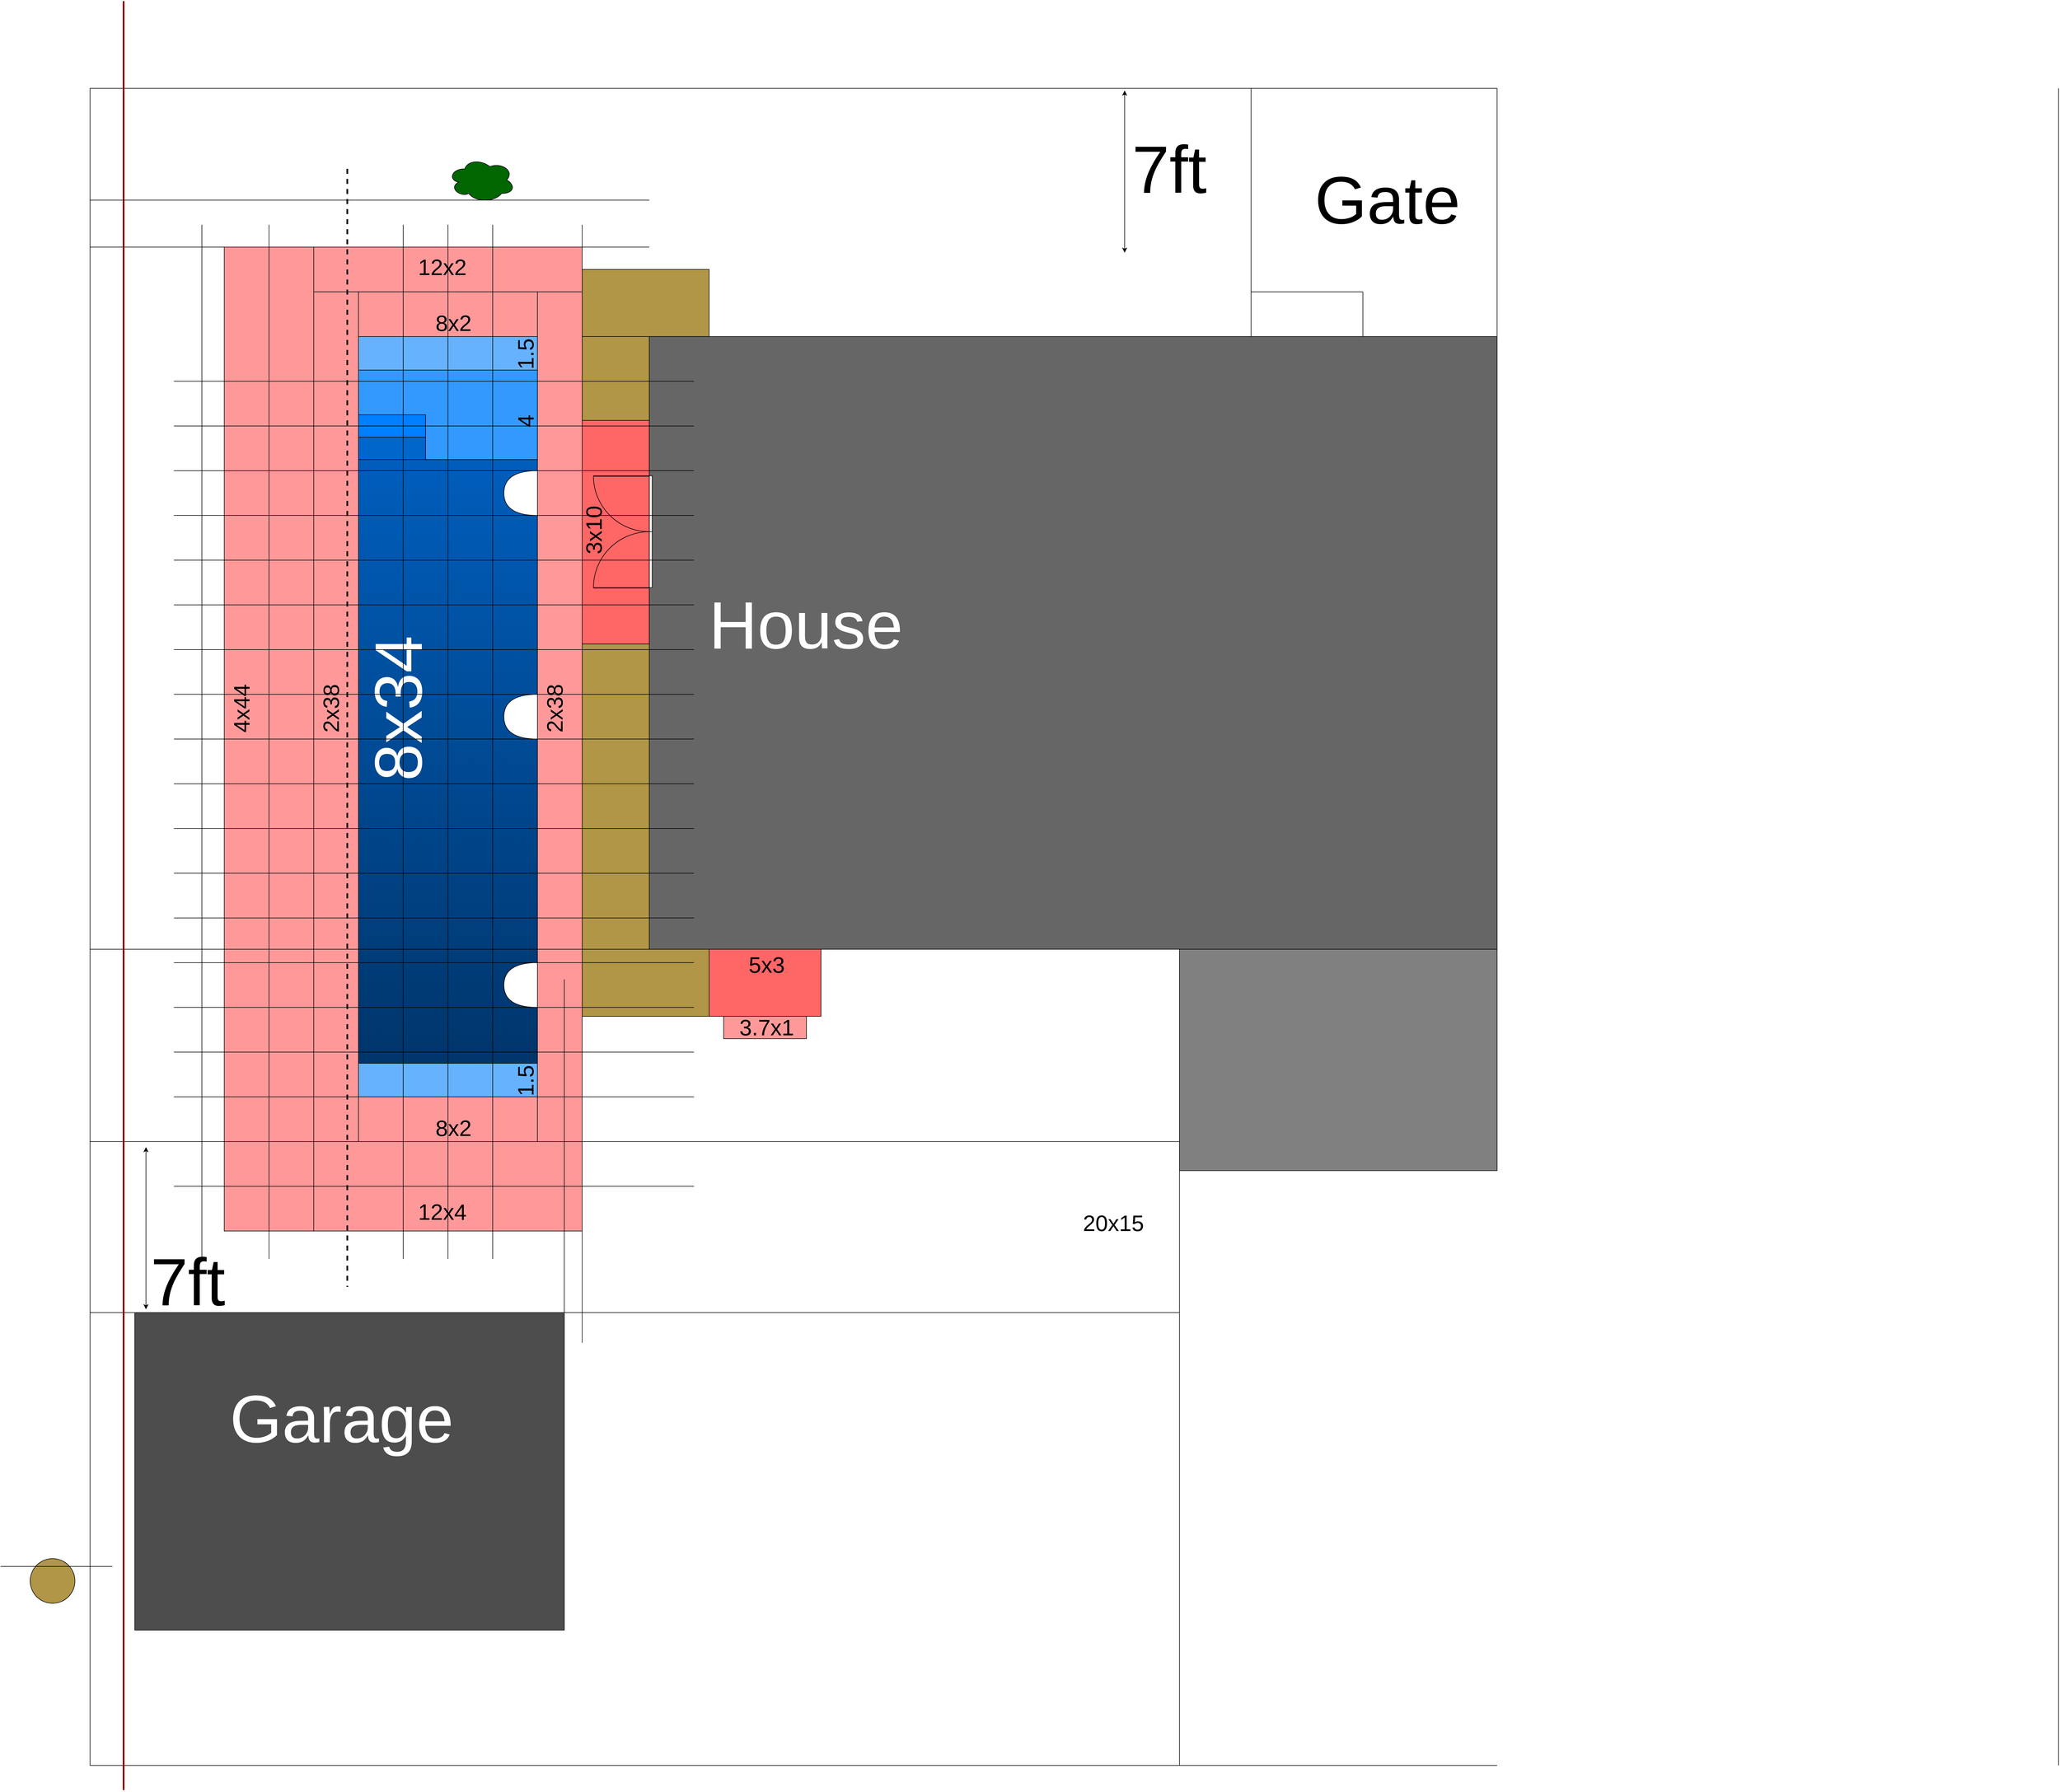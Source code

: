 <mxfile version="15.7.0" type="github">
  <diagram id="ZEOOtgSiwhDXwcd7VbD-" name="Page-1">
    <mxGraphModel dx="3436" dy="2532" grid="1" gridSize="10" guides="1" tooltips="1" connect="1" arrows="1" fold="1" page="1" pageScale="1" pageWidth="850" pageHeight="1100" math="0" shadow="0">
      <root>
        <mxCell id="0" />
        <mxCell id="1" parent="0" />
        <mxCell id="HOh41fOIi3qlhfb8S8Bu-2" value="" style="rounded=0;whiteSpace=wrap;html=1;fillColor=#FF9999;strokeColor=default;fontColor=default;" parent="1" vertex="1">
          <mxGeometry x="-600" y="-80" width="80" height="1520" as="geometry" />
        </mxCell>
        <mxCell id="3uGpFqOtfmb4v_ocQHqn-84" value="" style="rounded=0;whiteSpace=wrap;html=1;fontSize=40;fontColor=#000000;fillColor=#FF9999;gradientColor=none;gradientDirection=north;strokeColor=default;" parent="1" vertex="1">
          <mxGeometry x="-600" y="-160" width="480" height="80" as="geometry" />
        </mxCell>
        <mxCell id="3uGpFqOtfmb4v_ocQHqn-88" value="" style="rounded=0;whiteSpace=wrap;html=1;fontSize=40;fontColor=#000000;fillColor=#FF9999;gradientColor=none;gradientDirection=north;strokeColor=default;" parent="1" vertex="1">
          <mxGeometry x="-600" y="1440" width="480" height="160" as="geometry" />
        </mxCell>
        <mxCell id="3uGpFqOtfmb4v_ocQHqn-46" value="" style="rounded=0;whiteSpace=wrap;html=1;fillColor=#FF6666;gradientColor=none;gradientDirection=north;" parent="1" vertex="1">
          <mxGeometry x="-256" y="23" width="256" height="640" as="geometry" />
        </mxCell>
        <mxCell id="3uGpFqOtfmb4v_ocQHqn-29" value="" style="rounded=0;whiteSpace=wrap;html=1;fillColor=#FF9999;strokeColor=default;fontColor=default;" parent="1" vertex="1">
          <mxGeometry x="-200" y="-80" width="80" height="1520" as="geometry" />
        </mxCell>
        <mxCell id="3uGpFqOtfmb4v_ocQHqn-55" value="" style="rounded=0;whiteSpace=wrap;html=1;fontSize=120;fillColor=#FF9999;gradientColor=none;gradientDirection=north;strokeColor=default;fontColor=default;" parent="1" vertex="1">
          <mxGeometry x="-760" y="-160" width="160" height="1760" as="geometry" />
        </mxCell>
        <mxCell id="3uGpFqOtfmb4v_ocQHqn-30" value="" style="rounded=0;whiteSpace=wrap;html=1;fillColor=#808080;" parent="1" vertex="1">
          <mxGeometry x="948" y="1096" width="568" height="396" as="geometry" />
        </mxCell>
        <mxCell id="VVwiRAqZByVtcaLR8sdH-14" value="" style="rounded=0;whiteSpace=wrap;html=1;fillColor=#003366;gradientDirection=north;gradientColor=#0066CC;" parent="1" vertex="1">
          <mxGeometry x="-520" width="320" height="1360" as="geometry" />
        </mxCell>
        <mxCell id="3uGpFqOtfmb4v_ocQHqn-22" value="" style="rounded=0;whiteSpace=wrap;html=1;fillColor=#666666;" parent="1" vertex="1">
          <mxGeometry width="1516" height="1096" as="geometry" />
        </mxCell>
        <mxCell id="VVwiRAqZByVtcaLR8sdH-1" value="" style="endArrow=none;html=1;startArrow=none;" parent="1" source="3uGpFqOtfmb4v_ocQHqn-91" edge="1">
          <mxGeometry width="50" height="50" relative="1" as="geometry">
            <mxPoint as="sourcePoint" />
            <mxPoint y="1096" as="targetPoint" />
          </mxGeometry>
        </mxCell>
        <mxCell id="VVwiRAqZByVtcaLR8sdH-2" value="" style="endArrow=none;html=1;" parent="1" edge="1">
          <mxGeometry width="50" height="50" relative="1" as="geometry">
            <mxPoint as="sourcePoint" />
            <mxPoint x="1516" as="targetPoint" />
          </mxGeometry>
        </mxCell>
        <mxCell id="VVwiRAqZByVtcaLR8sdH-3" value="" style="endArrow=none;html=1;" parent="1" edge="1">
          <mxGeometry width="50" height="50" relative="1" as="geometry">
            <mxPoint x="1516" as="sourcePoint" />
            <mxPoint x="1516" y="1492" as="targetPoint" />
          </mxGeometry>
        </mxCell>
        <mxCell id="VVwiRAqZByVtcaLR8sdH-4" value="" style="endArrow=none;html=1;" parent="1" edge="1">
          <mxGeometry width="50" height="50" relative="1" as="geometry">
            <mxPoint x="1516" y="1492" as="sourcePoint" />
            <mxPoint x="948" y="1492" as="targetPoint" />
          </mxGeometry>
        </mxCell>
        <mxCell id="VVwiRAqZByVtcaLR8sdH-5" value="" style="endArrow=none;html=1;" parent="1" edge="1">
          <mxGeometry width="50" height="50" relative="1" as="geometry">
            <mxPoint x="948" y="1492" as="sourcePoint" />
            <mxPoint x="948" y="1096" as="targetPoint" />
          </mxGeometry>
        </mxCell>
        <mxCell id="VVwiRAqZByVtcaLR8sdH-6" value="" style="endArrow=none;html=1;" parent="1" edge="1">
          <mxGeometry width="50" height="50" relative="1" as="geometry">
            <mxPoint y="1096" as="sourcePoint" />
            <mxPoint x="948" y="1096" as="targetPoint" />
          </mxGeometry>
        </mxCell>
        <mxCell id="VVwiRAqZByVtcaLR8sdH-16" value="" style="rounded=0;whiteSpace=wrap;html=1;fillColor=#3399FF;" parent="1" vertex="1">
          <mxGeometry x="-520" width="320" height="220" as="geometry" />
        </mxCell>
        <mxCell id="VVwiRAqZByVtcaLR8sdH-18" value="" style="rounded=0;whiteSpace=wrap;html=1;fillColor=#007FFF;" parent="1" vertex="1">
          <mxGeometry x="-520" y="140" width="120" height="40" as="geometry" />
        </mxCell>
        <mxCell id="VVwiRAqZByVtcaLR8sdH-19" value="" style="rounded=0;whiteSpace=wrap;html=1;fillColor=#0066CC;" parent="1" vertex="1">
          <mxGeometry x="-520" y="180" width="120" height="40" as="geometry" />
        </mxCell>
        <mxCell id="VVwiRAqZByVtcaLR8sdH-21" value="" style="rounded=0;whiteSpace=wrap;html=1;fillColor=#66B2FF;" parent="1" vertex="1">
          <mxGeometry x="-520" y="1300" width="320" height="60" as="geometry" />
        </mxCell>
        <mxCell id="3uGpFqOtfmb4v_ocQHqn-1" value="" style="endArrow=none;html=1;rounded=0;" parent="1" edge="1">
          <mxGeometry width="50" height="50" relative="1" as="geometry">
            <mxPoint x="1076" as="sourcePoint" />
            <mxPoint x="1076" y="-80" as="targetPoint" />
          </mxGeometry>
        </mxCell>
        <mxCell id="3uGpFqOtfmb4v_ocQHqn-2" value="" style="endArrow=none;html=1;rounded=0;" parent="1" edge="1">
          <mxGeometry width="50" height="50" relative="1" as="geometry">
            <mxPoint x="1076" y="-80" as="sourcePoint" />
            <mxPoint x="1276" y="-80" as="targetPoint" />
          </mxGeometry>
        </mxCell>
        <mxCell id="3uGpFqOtfmb4v_ocQHqn-3" value="" style="endArrow=none;html=1;rounded=0;" parent="1" edge="1">
          <mxGeometry width="50" height="50" relative="1" as="geometry">
            <mxPoint x="1276" y="-80" as="sourcePoint" />
            <mxPoint x="1276" as="targetPoint" />
          </mxGeometry>
        </mxCell>
        <mxCell id="3uGpFqOtfmb4v_ocQHqn-4" value="" style="endArrow=none;html=1;rounded=0;" parent="1" edge="1">
          <mxGeometry width="50" height="50" relative="1" as="geometry">
            <mxPoint x="1076" y="-80" as="sourcePoint" />
            <mxPoint x="1076" y="-444" as="targetPoint" />
          </mxGeometry>
        </mxCell>
        <mxCell id="3uGpFqOtfmb4v_ocQHqn-5" value="" style="endArrow=none;html=1;rounded=0;" parent="1" edge="1">
          <mxGeometry width="50" height="50" relative="1" as="geometry">
            <mxPoint x="-1000" y="-444" as="sourcePoint" />
            <mxPoint x="-1000" y="2556" as="targetPoint" />
          </mxGeometry>
        </mxCell>
        <mxCell id="3uGpFqOtfmb4v_ocQHqn-6" value="" style="endArrow=none;html=1;rounded=0;" parent="1" edge="1">
          <mxGeometry width="50" height="50" relative="1" as="geometry">
            <mxPoint x="948" y="1492" as="sourcePoint" />
            <mxPoint x="948" y="2556" as="targetPoint" />
          </mxGeometry>
        </mxCell>
        <mxCell id="3uGpFqOtfmb4v_ocQHqn-7" value="" style="endArrow=none;html=1;rounded=0;" parent="1" edge="1">
          <mxGeometry width="50" height="50" relative="1" as="geometry">
            <mxPoint x="948" y="1746" as="sourcePoint" />
            <mxPoint x="-1000" y="1746" as="targetPoint" />
          </mxGeometry>
        </mxCell>
        <mxCell id="3uGpFqOtfmb4v_ocQHqn-8" value="" style="endArrow=none;html=1;rounded=0;" parent="1" edge="1">
          <mxGeometry width="50" height="50" relative="1" as="geometry">
            <mxPoint x="-1000" y="-444" as="sourcePoint" />
            <mxPoint x="1516" y="-444" as="targetPoint" />
          </mxGeometry>
        </mxCell>
        <mxCell id="3uGpFqOtfmb4v_ocQHqn-9" value="" style="endArrow=none;html=1;rounded=0;" parent="1" edge="1">
          <mxGeometry width="50" height="50" relative="1" as="geometry">
            <mxPoint x="-1000" y="2556" as="sourcePoint" />
            <mxPoint x="1516" y="2556" as="targetPoint" />
          </mxGeometry>
        </mxCell>
        <mxCell id="3uGpFqOtfmb4v_ocQHqn-10" value="" style="endArrow=none;html=1;rounded=0;" parent="1" edge="1">
          <mxGeometry width="50" height="50" relative="1" as="geometry">
            <mxPoint y="1096" as="sourcePoint" />
            <mxPoint x="-1000" y="1096" as="targetPoint" />
          </mxGeometry>
        </mxCell>
        <mxCell id="3uGpFqOtfmb4v_ocQHqn-12" value="" style="endArrow=none;html=1;rounded=0;" parent="1" edge="1">
          <mxGeometry width="50" height="50" relative="1" as="geometry">
            <mxPoint x="-1000" y="-160" as="sourcePoint" />
            <mxPoint y="-160" as="targetPoint" />
          </mxGeometry>
        </mxCell>
        <mxCell id="3uGpFqOtfmb4v_ocQHqn-18" value="" style="endArrow=none;html=1;rounded=0;" parent="1" edge="1">
          <mxGeometry width="50" height="50" relative="1" as="geometry">
            <mxPoint x="-920" y="1746" as="sourcePoint" />
            <mxPoint x="-920" y="2314" as="targetPoint" />
          </mxGeometry>
        </mxCell>
        <mxCell id="3uGpFqOtfmb4v_ocQHqn-19" value="" style="endArrow=none;html=1;rounded=0;" parent="1" edge="1">
          <mxGeometry width="50" height="50" relative="1" as="geometry">
            <mxPoint x="-152" y="2314" as="sourcePoint" />
            <mxPoint x="-920" y="2314" as="targetPoint" />
          </mxGeometry>
        </mxCell>
        <mxCell id="3uGpFqOtfmb4v_ocQHqn-20" value="" style="endArrow=none;html=1;rounded=0;" parent="1" edge="1">
          <mxGeometry width="50" height="50" relative="1" as="geometry">
            <mxPoint x="-152" y="1746" as="sourcePoint" />
            <mxPoint x="-152" y="2314" as="targetPoint" />
          </mxGeometry>
        </mxCell>
        <mxCell id="3uGpFqOtfmb4v_ocQHqn-21" value="" style="endArrow=none;html=1;rounded=0;" parent="1" edge="1">
          <mxGeometry width="50" height="50" relative="1" as="geometry">
            <mxPoint x="2520" y="-444" as="sourcePoint" />
            <mxPoint x="2520" y="2556" as="targetPoint" />
          </mxGeometry>
        </mxCell>
        <mxCell id="3uGpFqOtfmb4v_ocQHqn-31" value="" style="rounded=0;whiteSpace=wrap;html=1;fillColor=#4D4D4D;" parent="1" vertex="1">
          <mxGeometry x="-920" y="1746" width="768" height="568" as="geometry" />
        </mxCell>
        <mxCell id="3uGpFqOtfmb4v_ocQHqn-42" value="" style="endArrow=none;html=1;rounded=0;strokeColor=default;labelBackgroundColor=default;fontColor=default;" parent="1" edge="1">
          <mxGeometry width="50" height="50" relative="1" as="geometry">
            <mxPoint x="-120" y="-200" as="sourcePoint" />
            <mxPoint x="-120" y="1800" as="targetPoint" />
          </mxGeometry>
        </mxCell>
        <mxCell id="3uGpFqOtfmb4v_ocQHqn-65" value="" style="rounded=0;whiteSpace=wrap;html=1;fontSize=120;fillColor=#FF6666;gradientColor=none;gradientDirection=north;" parent="1" vertex="1">
          <mxGeometry x="-120" y="150" width="120" height="400" as="geometry" />
        </mxCell>
        <mxCell id="VVwiRAqZByVtcaLR8sdH-12" value="" style="endArrow=none;html=1;" parent="1" edge="1">
          <mxGeometry width="50" height="50" relative="1" as="geometry">
            <mxPoint y="250" as="sourcePoint" />
            <mxPoint x="-100" y="250" as="targetPoint" />
          </mxGeometry>
        </mxCell>
        <mxCell id="VVwiRAqZByVtcaLR8sdH-11" value="" style="endArrow=none;html=1;" parent="1" edge="1">
          <mxGeometry width="50" height="50" relative="1" as="geometry">
            <mxPoint y="450" as="sourcePoint" />
            <mxPoint x="-100" y="450" as="targetPoint" />
          </mxGeometry>
        </mxCell>
        <mxCell id="VVwiRAqZByVtcaLR8sdH-10" value="" style="verticalLabelPosition=bottom;html=1;verticalAlign=top;align=center;shape=mxgraph.floorplan.doorDouble;aspect=fixed;fillColor=default;rotation=90;" parent="1" vertex="1">
          <mxGeometry x="-148" y="296" width="200" height="106.25" as="geometry" />
        </mxCell>
        <mxCell id="3uGpFqOtfmb4v_ocQHqn-47" value="" style="endArrow=none;html=1;rounded=0;" parent="1" edge="1">
          <mxGeometry width="50" height="50" relative="1" as="geometry">
            <mxPoint x="-1000" y="1440" as="sourcePoint" />
            <mxPoint x="948" y="1440" as="targetPoint" />
          </mxGeometry>
        </mxCell>
        <mxCell id="3uGpFqOtfmb4v_ocQHqn-49" value="7ft" style="text;html=1;strokeColor=none;fillColor=none;align=center;verticalAlign=middle;whiteSpace=wrap;rounded=0;fontSize=120;" parent="1" vertex="1">
          <mxGeometry x="-855" y="1675" width="60" height="30" as="geometry" />
        </mxCell>
        <mxCell id="3uGpFqOtfmb4v_ocQHqn-50" value="Gate" style="text;html=1;strokeColor=none;fillColor=none;align=center;verticalAlign=middle;whiteSpace=wrap;rounded=0;fontSize=120;" parent="1" vertex="1">
          <mxGeometry x="1290" y="-260" width="60" height="30" as="geometry" />
        </mxCell>
        <mxCell id="3uGpFqOtfmb4v_ocQHqn-51" value="" style="ellipse;whiteSpace=wrap;html=1;aspect=fixed;fontSize=120;fillColor=#B09646;gradientColor=none;gradientDirection=north;" parent="1" vertex="1">
          <mxGeometry x="-1107" y="2186" width="80" height="80" as="geometry" />
        </mxCell>
        <mxCell id="3uGpFqOtfmb4v_ocQHqn-52" value="" style="endArrow=none;html=1;rounded=0;fontSize=120;strokeColor=#990000;strokeWidth=3;" parent="1" edge="1">
          <mxGeometry width="50" height="50" relative="1" as="geometry">
            <mxPoint x="-940" y="-600" as="sourcePoint" />
            <mxPoint x="-940" y="2600" as="targetPoint" />
          </mxGeometry>
        </mxCell>
        <mxCell id="3uGpFqOtfmb4v_ocQHqn-53" value="" style="endArrow=none;html=1;rounded=0;fontSize=120;" parent="1" edge="1">
          <mxGeometry width="50" height="50" relative="1" as="geometry">
            <mxPoint x="-800" y="-200" as="sourcePoint" />
            <mxPoint x="-800" y="1650" as="targetPoint" />
          </mxGeometry>
        </mxCell>
        <mxCell id="3uGpFqOtfmb4v_ocQHqn-57" value="" style="rounded=0;whiteSpace=wrap;html=1;fillColor=#B09646;gradientColor=none;gradientDirection=north;" parent="1" vertex="1">
          <mxGeometry x="-120" y="550" width="120" height="546" as="geometry" />
        </mxCell>
        <mxCell id="3uGpFqOtfmb4v_ocQHqn-59" value="" style="rounded=0;whiteSpace=wrap;html=1;fillColor=#B09646;gradientColor=none;gradientDirection=north;" parent="1" vertex="1">
          <mxGeometry x="-120" y="1096" width="227" height="120" as="geometry" />
        </mxCell>
        <mxCell id="3uGpFqOtfmb4v_ocQHqn-60" value="" style="rounded=0;whiteSpace=wrap;html=1;fontSize=120;fillColor=#FF6666;gradientColor=none;gradientDirection=north;" parent="1" vertex="1">
          <mxGeometry x="107" y="1096" width="200" height="120" as="geometry" />
        </mxCell>
        <mxCell id="3uGpFqOtfmb4v_ocQHqn-61" value="" style="rounded=0;whiteSpace=wrap;html=1;fontSize=120;fillColor=#FF9999;gradientColor=none;gradientDirection=north;" parent="1" vertex="1">
          <mxGeometry x="133" y="1216" width="148" height="40" as="geometry" />
        </mxCell>
        <mxCell id="3uGpFqOtfmb4v_ocQHqn-63" value="" style="rounded=0;whiteSpace=wrap;html=1;fontSize=120;fillColor=#FF9999;gradientColor=none;gradientDirection=north;strokeColor=default;fontColor=default;" parent="1" vertex="1">
          <mxGeometry x="-520" y="1360" width="320" height="80" as="geometry" />
        </mxCell>
        <mxCell id="3uGpFqOtfmb4v_ocQHqn-66" value="8x34" style="text;html=1;strokeColor=none;fillColor=none;align=center;verticalAlign=middle;whiteSpace=wrap;rounded=0;fontSize=120;rotation=270;fontColor=#FFFFFF;" parent="1" vertex="1">
          <mxGeometry x="-480" y="650" width="60" height="30" as="geometry" />
        </mxCell>
        <mxCell id="3uGpFqOtfmb4v_ocQHqn-68" value="" style="endArrow=none;html=1;rounded=0;fontSize=120;dashed=1;strokeWidth=3;strokeColor=default;labelBackgroundColor=default;fontColor=default;" parent="1" edge="1">
          <mxGeometry width="50" height="50" relative="1" as="geometry">
            <mxPoint x="-540" y="-300" as="sourcePoint" />
            <mxPoint x="-540" y="1700" as="targetPoint" />
          </mxGeometry>
        </mxCell>
        <mxCell id="3uGpFqOtfmb4v_ocQHqn-69" value="&lt;font style=&quot;font-size: 40px&quot;&gt;1.5&lt;br&gt;&lt;/font&gt;" style="text;html=1;strokeColor=none;fillColor=none;align=center;verticalAlign=middle;whiteSpace=wrap;rounded=0;fontSize=120;fontColor=#000000;rotation=270;" parent="1" vertex="1">
          <mxGeometry x="-280" y="1316" width="60" height="30" as="geometry" />
        </mxCell>
        <mxCell id="3uGpFqOtfmb4v_ocQHqn-71" value="3x10" style="text;html=1;strokeColor=none;fillColor=none;align=center;verticalAlign=middle;whiteSpace=wrap;rounded=0;fontSize=40;fontColor=#000000;rotation=270;" parent="1" vertex="1">
          <mxGeometry x="-130" y="331" width="60" height="30" as="geometry" />
        </mxCell>
        <mxCell id="3uGpFqOtfmb4v_ocQHqn-73" value="8x2" style="text;html=1;strokeColor=none;fillColor=none;align=center;verticalAlign=middle;whiteSpace=wrap;rounded=0;fontSize=40;fontColor=default;" parent="1" vertex="1">
          <mxGeometry x="-380" y="1400" width="60" height="30" as="geometry" />
        </mxCell>
        <mxCell id="3uGpFqOtfmb4v_ocQHqn-74" value="4x44" style="text;html=1;strokeColor=none;fillColor=none;align=center;verticalAlign=middle;whiteSpace=wrap;rounded=0;fontSize=40;fontColor=#000000;rotation=270;" parent="1" vertex="1">
          <mxGeometry x="-760" y="650" width="60" height="30" as="geometry" />
        </mxCell>
        <mxCell id="3uGpFqOtfmb4v_ocQHqn-75" value="2x38" style="text;html=1;strokeColor=none;fillColor=none;align=center;verticalAlign=middle;whiteSpace=wrap;rounded=0;fontSize=40;fontColor=#000000;rotation=270;" parent="1" vertex="1">
          <mxGeometry x="-200" y="650" width="60" height="30" as="geometry" />
        </mxCell>
        <mxCell id="3uGpFqOtfmb4v_ocQHqn-77" value="5x3" style="text;html=1;strokeColor=none;fillColor=none;align=center;verticalAlign=middle;whiteSpace=wrap;rounded=0;fontSize=40;fontColor=#000000;" parent="1" vertex="1">
          <mxGeometry x="180" y="1108" width="60" height="30" as="geometry" />
        </mxCell>
        <mxCell id="3uGpFqOtfmb4v_ocQHqn-78" value="3.7x1" style="text;html=1;strokeColor=none;fillColor=none;align=center;verticalAlign=middle;whiteSpace=wrap;rounded=0;fontSize=40;fontColor=#000000;" parent="1" vertex="1">
          <mxGeometry x="180" y="1220" width="60" height="30" as="geometry" />
        </mxCell>
        <mxCell id="3uGpFqOtfmb4v_ocQHqn-79" value="" style="endArrow=classic;startArrow=classic;html=1;rounded=0;fontSize=40;fontColor=#000000;strokeColor=#000000;strokeWidth=1;" parent="1" edge="1">
          <mxGeometry width="50" height="50" relative="1" as="geometry">
            <mxPoint x="-900" y="1450" as="sourcePoint" />
            <mxPoint x="-900" y="1740" as="targetPoint" />
          </mxGeometry>
        </mxCell>
        <mxCell id="3uGpFqOtfmb4v_ocQHqn-80" value="7ft" style="text;html=1;strokeColor=none;fillColor=none;align=center;verticalAlign=middle;whiteSpace=wrap;rounded=0;fontSize=120;" parent="1" vertex="1">
          <mxGeometry x="900" y="-315" width="60" height="30" as="geometry" />
        </mxCell>
        <mxCell id="3uGpFqOtfmb4v_ocQHqn-81" value="" style="endArrow=classic;startArrow=classic;html=1;rounded=0;fontSize=40;fontColor=#000000;strokeColor=#000000;strokeWidth=1;" parent="1" edge="1">
          <mxGeometry width="50" height="50" relative="1" as="geometry">
            <mxPoint x="850" y="-440" as="sourcePoint" />
            <mxPoint x="850" y="-150" as="targetPoint" />
          </mxGeometry>
        </mxCell>
        <mxCell id="3uGpFqOtfmb4v_ocQHqn-82" value="" style="ellipse;shape=cloud;whiteSpace=wrap;html=1;fontSize=40;fontColor=#000000;fillColor=#006600;gradientColor=none;gradientDirection=north;" parent="1" vertex="1">
          <mxGeometry x="-360" y="-320" width="120" height="80" as="geometry" />
        </mxCell>
        <mxCell id="3uGpFqOtfmb4v_ocQHqn-83" value="20x15" style="text;html=1;strokeColor=none;fillColor=none;align=center;verticalAlign=middle;whiteSpace=wrap;rounded=0;fontSize=40;fontColor=#000000;" parent="1" vertex="1">
          <mxGeometry x="800" y="1570" width="60" height="30" as="geometry" />
        </mxCell>
        <mxCell id="3uGpFqOtfmb4v_ocQHqn-85" value="" style="endArrow=none;html=1;rounded=0;fontSize=40;fontColor=#000000;strokeColor=#000000;strokeWidth=1;" parent="1" edge="1">
          <mxGeometry width="50" height="50" relative="1" as="geometry">
            <mxPoint x="-1000" y="-244" as="sourcePoint" />
            <mxPoint y="-244" as="targetPoint" />
          </mxGeometry>
        </mxCell>
        <mxCell id="3uGpFqOtfmb4v_ocQHqn-89" value="12x2" style="text;html=1;strokeColor=none;fillColor=none;align=center;verticalAlign=middle;whiteSpace=wrap;rounded=0;fontSize=40;fontColor=#000000;" parent="1" vertex="1">
          <mxGeometry x="-400" y="-140" width="60" height="30" as="geometry" />
        </mxCell>
        <mxCell id="3uGpFqOtfmb4v_ocQHqn-90" value="12x4" style="text;html=1;strokeColor=none;fillColor=none;align=center;verticalAlign=middle;whiteSpace=wrap;rounded=0;fontSize=40;fontColor=#000000;" parent="1" vertex="1">
          <mxGeometry x="-400" y="1550" width="60" height="30" as="geometry" />
        </mxCell>
        <mxCell id="3uGpFqOtfmb4v_ocQHqn-91" value="" style="rounded=0;whiteSpace=wrap;html=1;fillColor=#B09646;gradientColor=none;gradientDirection=north;" parent="1" vertex="1">
          <mxGeometry x="-120" width="120" height="150" as="geometry" />
        </mxCell>
        <mxCell id="3uGpFqOtfmb4v_ocQHqn-92" value="" style="endArrow=none;html=1;" parent="1" target="3uGpFqOtfmb4v_ocQHqn-91" edge="1">
          <mxGeometry width="50" height="50" relative="1" as="geometry">
            <mxPoint as="sourcePoint" />
            <mxPoint y="1096" as="targetPoint" />
          </mxGeometry>
        </mxCell>
        <mxCell id="ytCHmQFwtnni043bf0B2-1" value="" style="rounded=0;whiteSpace=wrap;html=1;fillColor=#66B2FF;" parent="1" vertex="1">
          <mxGeometry x="-520" width="320" height="60" as="geometry" />
        </mxCell>
        <mxCell id="ytCHmQFwtnni043bf0B2-2" value="&lt;font style=&quot;font-size: 40px&quot;&gt;1.5&lt;br&gt;&lt;/font&gt;" style="text;html=1;strokeColor=none;fillColor=none;align=center;verticalAlign=middle;whiteSpace=wrap;rounded=0;fontSize=120;fontColor=#000000;rotation=270;" parent="1" vertex="1">
          <mxGeometry x="-280" y="16" width="60" height="30" as="geometry" />
        </mxCell>
        <mxCell id="ytCHmQFwtnni043bf0B2-7" value="" style="rounded=0;whiteSpace=wrap;html=1;fillColor=#B09646;gradientColor=none;gradientDirection=north;" parent="1" vertex="1">
          <mxGeometry x="-120" y="-120" width="227" height="120" as="geometry" />
        </mxCell>
        <mxCell id="ytCHmQFwtnni043bf0B2-8" value="" style="shape=or;whiteSpace=wrap;html=1;direction=west;" parent="1" vertex="1">
          <mxGeometry x="-260" y="640" width="60" height="80" as="geometry" />
        </mxCell>
        <mxCell id="ytCHmQFwtnni043bf0B2-9" value="" style="shape=or;whiteSpace=wrap;html=1;direction=west;" parent="1" vertex="1">
          <mxGeometry x="-260" y="240" width="60" height="80" as="geometry" />
        </mxCell>
        <mxCell id="ytCHmQFwtnni043bf0B2-10" value="" style="shape=or;whiteSpace=wrap;html=1;direction=west;" parent="1" vertex="1">
          <mxGeometry x="-260" y="1120" width="60" height="80" as="geometry" />
        </mxCell>
        <mxCell id="ytCHmQFwtnni043bf0B2-11" value="&lt;font style=&quot;font-size: 40px&quot;&gt;4&lt;br&gt;&lt;/font&gt;" style="text;html=1;strokeColor=none;fillColor=none;align=center;verticalAlign=middle;whiteSpace=wrap;rounded=0;fontSize=120;fontColor=#000000;rotation=270;" parent="1" vertex="1">
          <mxGeometry x="-280" y="136" width="60" height="30" as="geometry" />
        </mxCell>
        <mxCell id="ytCHmQFwtnni043bf0B2-13" value="House" style="text;html=1;strokeColor=none;fillColor=none;align=center;verticalAlign=middle;whiteSpace=wrap;rounded=0;fontSize=120;rotation=0;fontColor=#FFFFFF;" parent="1" vertex="1">
          <mxGeometry x="250" y="500" width="60" height="30" as="geometry" />
        </mxCell>
        <mxCell id="ytCHmQFwtnni043bf0B2-14" value="Garage" style="text;html=1;strokeColor=none;fillColor=none;align=center;verticalAlign=middle;whiteSpace=wrap;rounded=0;fontSize=120;rotation=0;fontColor=#FFFFFF;" parent="1" vertex="1">
          <mxGeometry x="-580" y="1920" width="60" height="30" as="geometry" />
        </mxCell>
        <mxCell id="05dw6NsEm40hp_-9OQWI-1" value="" style="endArrow=none;html=1;rounded=0;" parent="1" edge="1">
          <mxGeometry width="50" height="50" relative="1" as="geometry">
            <mxPoint x="1516" y="-444" as="sourcePoint" />
            <mxPoint x="1516" as="targetPoint" />
          </mxGeometry>
        </mxCell>
        <mxCell id="05dw6NsEm40hp_-9OQWI-2" value="" style="endArrow=none;html=1;rounded=0;" parent="1" edge="1">
          <mxGeometry width="50" height="50" relative="1" as="geometry">
            <mxPoint x="-1160" y="2200" as="sourcePoint" />
            <mxPoint x="-960" y="2200" as="targetPoint" />
          </mxGeometry>
        </mxCell>
        <mxCell id="HOh41fOIi3qlhfb8S8Bu-3" value="2x38" style="text;html=1;strokeColor=none;fillColor=none;align=center;verticalAlign=middle;whiteSpace=wrap;rounded=0;fontSize=40;fontColor=default;rotation=270;" parent="1" vertex="1">
          <mxGeometry x="-600" y="650" width="60" height="30" as="geometry" />
        </mxCell>
        <mxCell id="HOh41fOIi3qlhfb8S8Bu-4" value="" style="rounded=0;whiteSpace=wrap;html=1;fontSize=120;fillColor=#FF9999;gradientColor=none;gradientDirection=north;strokeColor=default;fontColor=default;" parent="1" vertex="1">
          <mxGeometry x="-520" y="-80" width="320" height="80" as="geometry" />
        </mxCell>
        <mxCell id="HOh41fOIi3qlhfb8S8Bu-5" value="8x2" style="text;html=1;strokeColor=none;fillColor=none;align=center;verticalAlign=middle;whiteSpace=wrap;rounded=0;fontSize=40;fontColor=default;" parent="1" vertex="1">
          <mxGeometry x="-380" y="-40" width="60" height="30" as="geometry" />
        </mxCell>
        <mxCell id="CdWmLxO-NDK53R9rFJeN-1" value="" style="endArrow=none;html=1;rounded=0;" edge="1" parent="1">
          <mxGeometry width="50" height="50" relative="1" as="geometry">
            <mxPoint x="-680" y="-200" as="sourcePoint" />
            <mxPoint x="-680" y="1650" as="targetPoint" />
          </mxGeometry>
        </mxCell>
        <mxCell id="CdWmLxO-NDK53R9rFJeN-2" value="" style="endArrow=none;html=1;rounded=0;" edge="1" parent="1">
          <mxGeometry width="50" height="50" relative="1" as="geometry">
            <mxPoint x="-440" y="-200" as="sourcePoint" />
            <mxPoint x="-440" y="1650" as="targetPoint" />
          </mxGeometry>
        </mxCell>
        <mxCell id="CdWmLxO-NDK53R9rFJeN-3" value="" style="endArrow=none;html=1;rounded=0;" edge="1" parent="1">
          <mxGeometry width="50" height="50" relative="1" as="geometry">
            <mxPoint x="-360" y="-200" as="sourcePoint" />
            <mxPoint x="-360" y="1650" as="targetPoint" />
          </mxGeometry>
        </mxCell>
        <mxCell id="CdWmLxO-NDK53R9rFJeN-4" value="" style="endArrow=none;html=1;rounded=0;" edge="1" parent="1">
          <mxGeometry width="50" height="50" relative="1" as="geometry">
            <mxPoint x="-280" y="-200" as="sourcePoint" />
            <mxPoint x="-280" y="1650" as="targetPoint" />
          </mxGeometry>
        </mxCell>
        <mxCell id="CdWmLxO-NDK53R9rFJeN-5" value="" style="endArrow=none;html=1;rounded=0;" edge="1" parent="1">
          <mxGeometry width="50" height="50" relative="1" as="geometry">
            <mxPoint x="-850" y="80" as="sourcePoint" />
            <mxPoint x="80" y="80" as="targetPoint" />
          </mxGeometry>
        </mxCell>
        <mxCell id="CdWmLxO-NDK53R9rFJeN-6" value="" style="endArrow=none;html=1;rounded=0;" edge="1" parent="1">
          <mxGeometry width="50" height="50" relative="1" as="geometry">
            <mxPoint x="-850" y="160" as="sourcePoint" />
            <mxPoint x="80" y="160" as="targetPoint" />
          </mxGeometry>
        </mxCell>
        <mxCell id="CdWmLxO-NDK53R9rFJeN-7" value="" style="endArrow=none;html=1;rounded=0;" edge="1" parent="1">
          <mxGeometry width="50" height="50" relative="1" as="geometry">
            <mxPoint x="-850" y="240" as="sourcePoint" />
            <mxPoint x="80" y="240" as="targetPoint" />
          </mxGeometry>
        </mxCell>
        <mxCell id="CdWmLxO-NDK53R9rFJeN-8" value="" style="endArrow=none;html=1;rounded=0;" edge="1" parent="1">
          <mxGeometry width="50" height="50" relative="1" as="geometry">
            <mxPoint x="-850" y="320" as="sourcePoint" />
            <mxPoint x="80" y="320" as="targetPoint" />
          </mxGeometry>
        </mxCell>
        <mxCell id="CdWmLxO-NDK53R9rFJeN-9" value="" style="endArrow=none;html=1;rounded=0;" edge="1" parent="1">
          <mxGeometry width="50" height="50" relative="1" as="geometry">
            <mxPoint x="-850" y="400" as="sourcePoint" />
            <mxPoint x="80" y="400" as="targetPoint" />
          </mxGeometry>
        </mxCell>
        <mxCell id="CdWmLxO-NDK53R9rFJeN-10" value="" style="endArrow=none;html=1;rounded=0;" edge="1" parent="1">
          <mxGeometry width="50" height="50" relative="1" as="geometry">
            <mxPoint x="-850" y="480" as="sourcePoint" />
            <mxPoint x="80" y="480" as="targetPoint" />
          </mxGeometry>
        </mxCell>
        <mxCell id="CdWmLxO-NDK53R9rFJeN-11" value="" style="endArrow=none;html=1;rounded=0;" edge="1" parent="1">
          <mxGeometry width="50" height="50" relative="1" as="geometry">
            <mxPoint x="-850" y="560" as="sourcePoint" />
            <mxPoint x="80" y="560" as="targetPoint" />
          </mxGeometry>
        </mxCell>
        <mxCell id="CdWmLxO-NDK53R9rFJeN-12" value="" style="endArrow=none;html=1;rounded=0;" edge="1" parent="1">
          <mxGeometry width="50" height="50" relative="1" as="geometry">
            <mxPoint x="-850" y="640" as="sourcePoint" />
            <mxPoint x="80" y="640" as="targetPoint" />
          </mxGeometry>
        </mxCell>
        <mxCell id="CdWmLxO-NDK53R9rFJeN-13" value="" style="endArrow=none;html=1;rounded=0;" edge="1" parent="1">
          <mxGeometry width="50" height="50" relative="1" as="geometry">
            <mxPoint x="-850" y="720" as="sourcePoint" />
            <mxPoint x="80" y="720" as="targetPoint" />
          </mxGeometry>
        </mxCell>
        <mxCell id="CdWmLxO-NDK53R9rFJeN-14" value="" style="endArrow=none;html=1;rounded=0;" edge="1" parent="1">
          <mxGeometry width="50" height="50" relative="1" as="geometry">
            <mxPoint x="-850" y="800" as="sourcePoint" />
            <mxPoint x="80" y="800" as="targetPoint" />
          </mxGeometry>
        </mxCell>
        <mxCell id="CdWmLxO-NDK53R9rFJeN-15" value="" style="endArrow=none;html=1;rounded=0;" edge="1" parent="1">
          <mxGeometry width="50" height="50" relative="1" as="geometry">
            <mxPoint x="-850" y="880" as="sourcePoint" />
            <mxPoint x="80" y="880" as="targetPoint" />
          </mxGeometry>
        </mxCell>
        <mxCell id="CdWmLxO-NDK53R9rFJeN-16" value="" style="endArrow=none;html=1;rounded=0;" edge="1" parent="1">
          <mxGeometry width="50" height="50" relative="1" as="geometry">
            <mxPoint x="-850" y="960" as="sourcePoint" />
            <mxPoint x="80" y="960" as="targetPoint" />
          </mxGeometry>
        </mxCell>
        <mxCell id="CdWmLxO-NDK53R9rFJeN-17" value="" style="endArrow=none;html=1;rounded=0;" edge="1" parent="1">
          <mxGeometry width="50" height="50" relative="1" as="geometry">
            <mxPoint x="-850" y="1040" as="sourcePoint" />
            <mxPoint x="80" y="1040" as="targetPoint" />
          </mxGeometry>
        </mxCell>
        <mxCell id="CdWmLxO-NDK53R9rFJeN-18" value="" style="endArrow=none;html=1;rounded=0;" edge="1" parent="1">
          <mxGeometry width="50" height="50" relative="1" as="geometry">
            <mxPoint x="-850" y="1120" as="sourcePoint" />
            <mxPoint x="80" y="1120" as="targetPoint" />
          </mxGeometry>
        </mxCell>
        <mxCell id="CdWmLxO-NDK53R9rFJeN-19" value="" style="endArrow=none;html=1;rounded=0;" edge="1" parent="1">
          <mxGeometry width="50" height="50" relative="1" as="geometry">
            <mxPoint x="-850" y="1200" as="sourcePoint" />
            <mxPoint x="80" y="1200" as="targetPoint" />
          </mxGeometry>
        </mxCell>
        <mxCell id="CdWmLxO-NDK53R9rFJeN-20" value="" style="endArrow=none;html=1;rounded=0;" edge="1" parent="1">
          <mxGeometry width="50" height="50" relative="1" as="geometry">
            <mxPoint x="-850" y="1280" as="sourcePoint" />
            <mxPoint x="80" y="1280" as="targetPoint" />
          </mxGeometry>
        </mxCell>
        <mxCell id="CdWmLxO-NDK53R9rFJeN-21" value="" style="endArrow=none;html=1;rounded=0;" edge="1" parent="1">
          <mxGeometry width="50" height="50" relative="1" as="geometry">
            <mxPoint x="-850" y="1360" as="sourcePoint" />
            <mxPoint x="80" y="1360" as="targetPoint" />
          </mxGeometry>
        </mxCell>
        <mxCell id="CdWmLxO-NDK53R9rFJeN-22" value="" style="endArrow=none;html=1;rounded=0;" edge="1" parent="1">
          <mxGeometry width="50" height="50" relative="1" as="geometry">
            <mxPoint x="-850" y="1520" as="sourcePoint" />
            <mxPoint x="80" y="1520" as="targetPoint" />
          </mxGeometry>
        </mxCell>
        <mxCell id="CdWmLxO-NDK53R9rFJeN-23" value="" style="endArrow=none;html=1;rounded=0;" edge="1" parent="1">
          <mxGeometry width="50" height="50" relative="1" as="geometry">
            <mxPoint x="-152" y="1150" as="sourcePoint" />
            <mxPoint x="-152" y="1750" as="targetPoint" />
          </mxGeometry>
        </mxCell>
      </root>
    </mxGraphModel>
  </diagram>
</mxfile>
